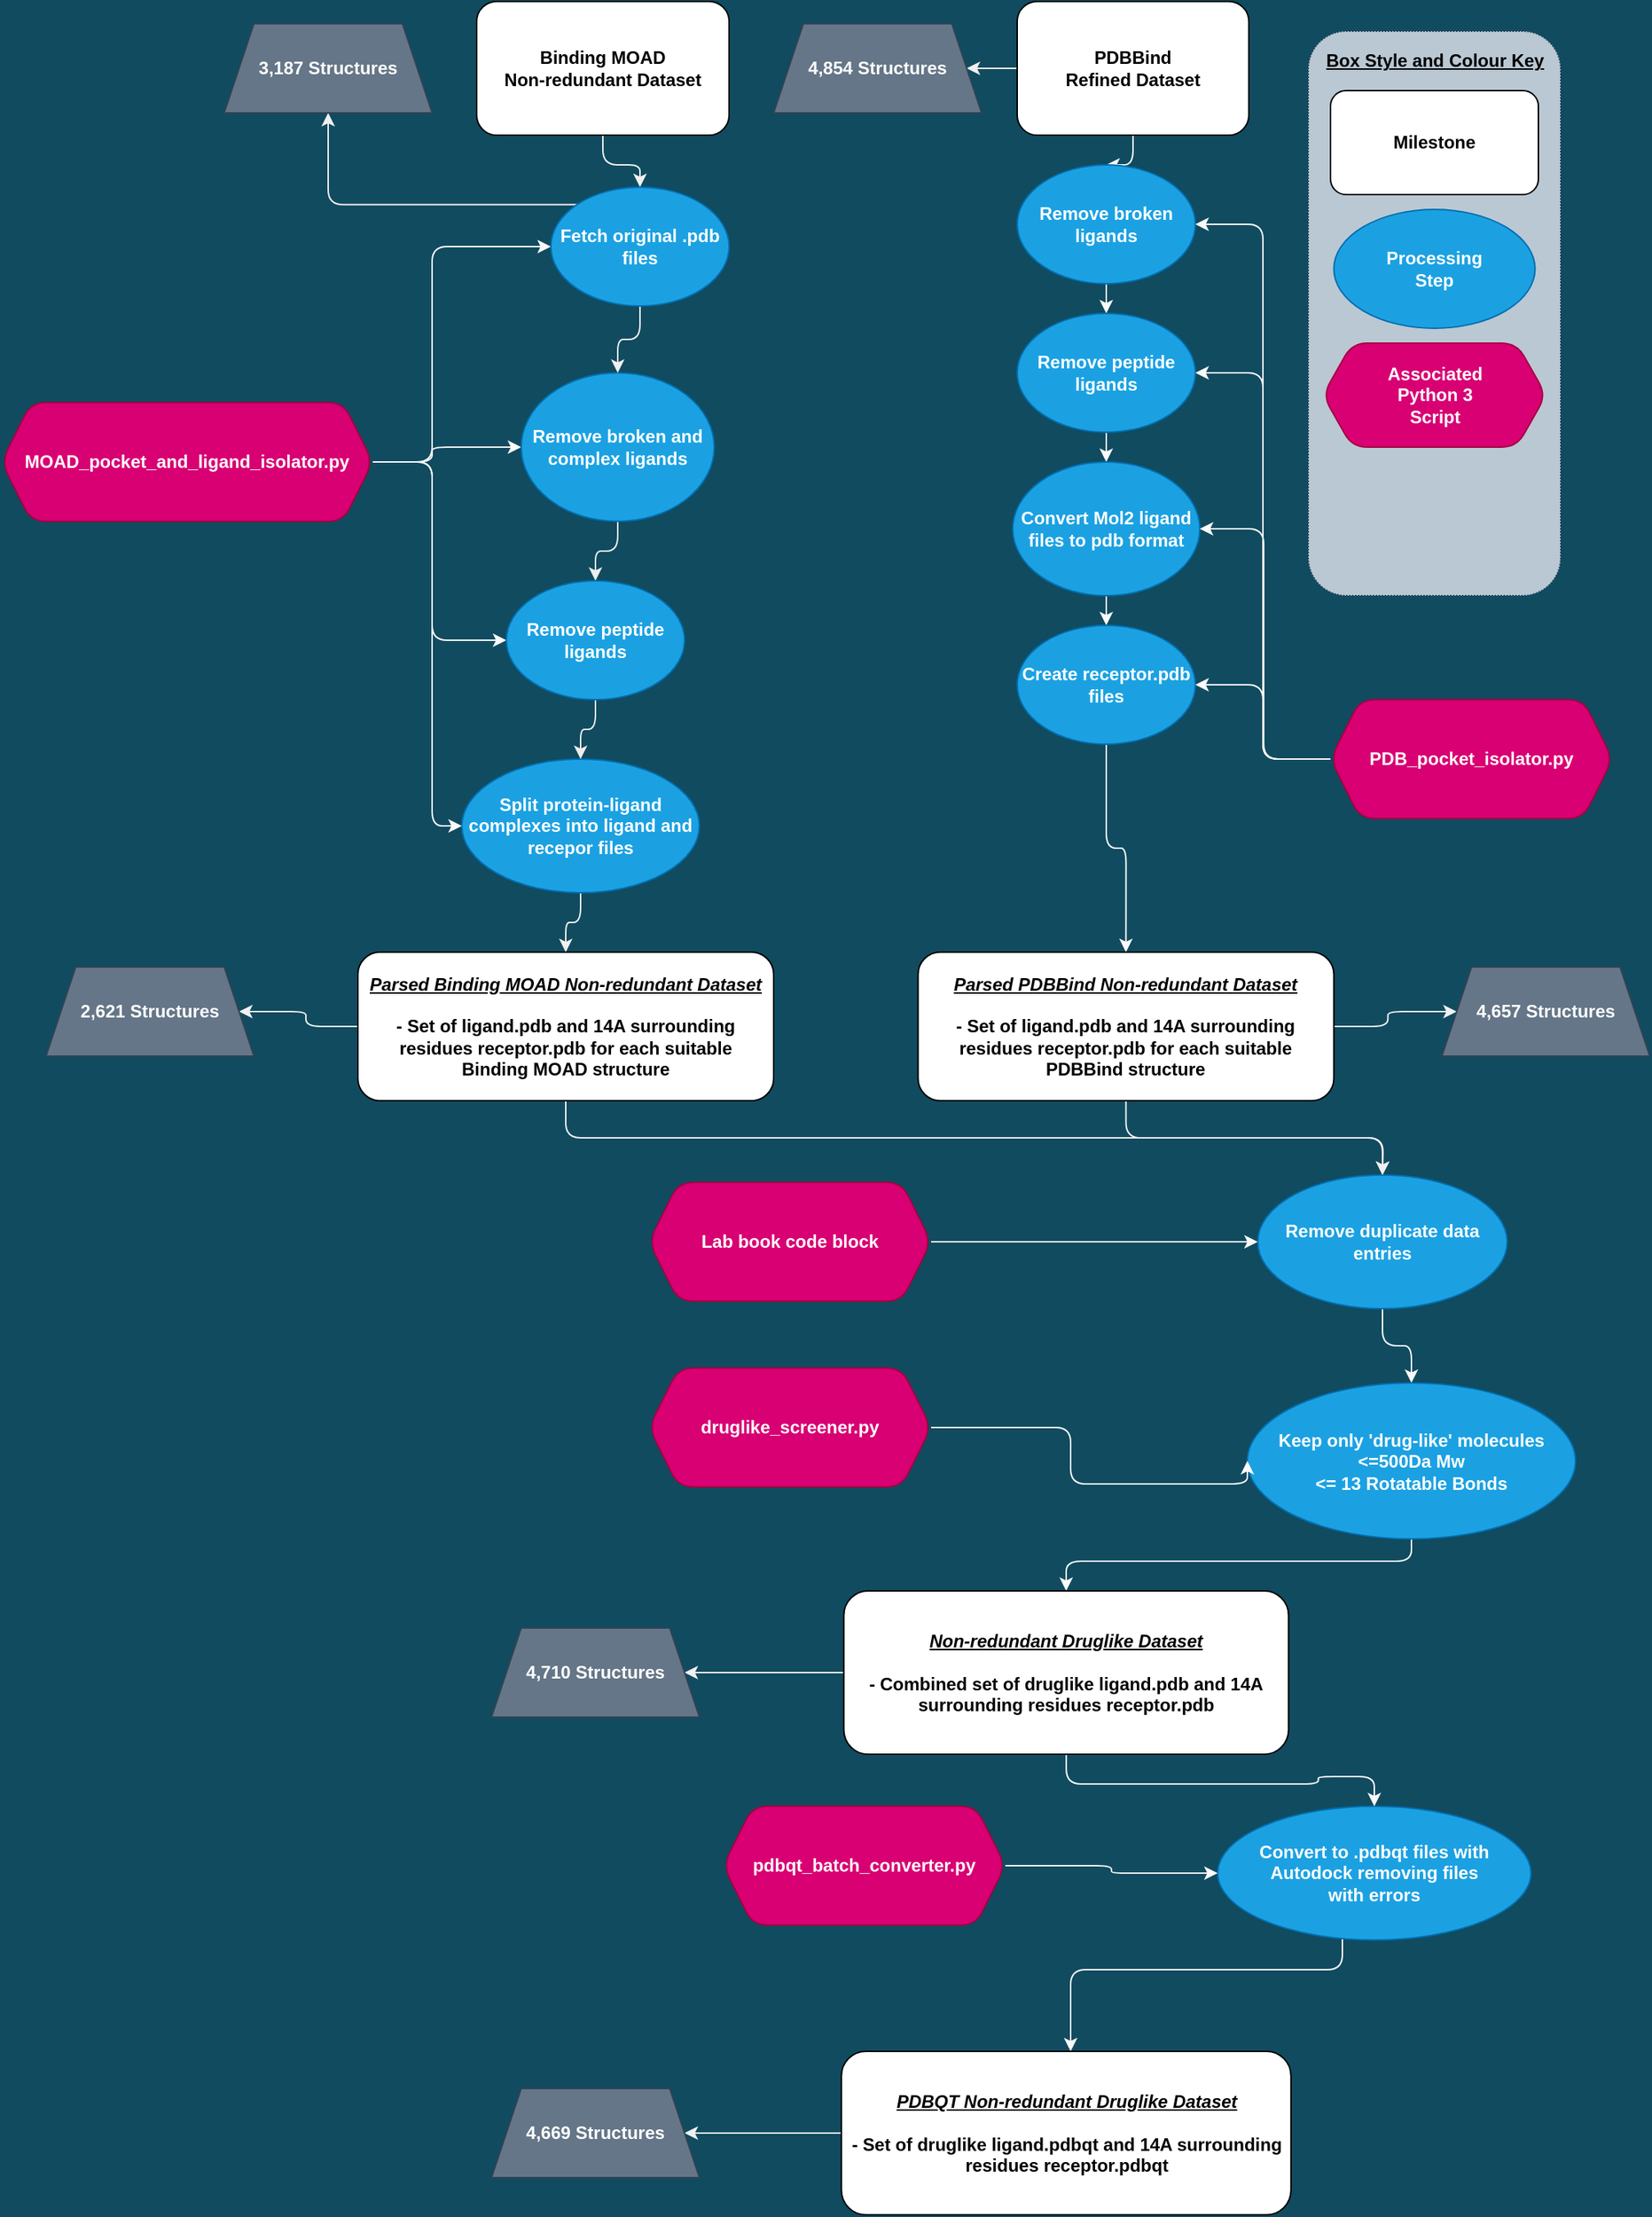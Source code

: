 <mxfile version="14.4.7" type="device"><diagram id="MezgeDCDJQZhVXjwhnEP" name="Page-1"><mxGraphModel dx="1755" dy="799" grid="1" gridSize="10" guides="1" tooltips="1" connect="1" arrows="1" fold="1" page="0" pageScale="1" pageWidth="827" pageHeight="1000" background="#114B5F" math="0" shadow="0"><root><mxCell id="0"/><mxCell id="1" parent="0"/><mxCell id="ap78udexULdiu0JYZYRn-50" value="" style="rounded=1;whiteSpace=wrap;html=1;strokeWidth=1;dashed=1;dashPattern=1 1;fillColor=#bac8d3;strokeColor=#23445d;" parent="1" vertex="1"><mxGeometry x="550" y="30" width="170" height="380" as="geometry"/></mxCell><mxCell id="lSpIPOoU5kkB3JWMY7nx-2" value="" style="edgeStyle=orthogonalEdgeStyle;rounded=1;orthogonalLoop=1;jettySize=auto;html=1;strokeColor=#F0F0F0;" parent="1" source="EFMOVaQ2oTUfK1_Tt2sc-1" target="lSpIPOoU5kkB3JWMY7nx-1" edge="1"><mxGeometry relative="1" as="geometry"/></mxCell><mxCell id="EFMOVaQ2oTUfK1_Tt2sc-1" value="&lt;div&gt;Binding MOAD &lt;br&gt;&lt;/div&gt;&lt;div&gt;Non-redundant Dataset&lt;/div&gt;" style="rounded=1;whiteSpace=wrap;html=1;sketch=0;fontStyle=1" parent="1" vertex="1"><mxGeometry x="-10" y="10" width="170" height="90" as="geometry"/></mxCell><mxCell id="LbE3GEjos6kFHarrjm6z-2" value="" style="edgeStyle=orthogonalEdgeStyle;rounded=1;orthogonalLoop=1;jettySize=auto;html=1;strokeColor=#FAFAFA;" parent="1" source="EFMOVaQ2oTUfK1_Tt2sc-2" target="LbE3GEjos6kFHarrjm6z-1" edge="1"><mxGeometry relative="1" as="geometry"/></mxCell><mxCell id="PlJlGjLLQgumHYNmqwMB-20" style="edgeStyle=orthogonalEdgeStyle;rounded=1;orthogonalLoop=1;jettySize=auto;html=1;exitX=0;exitY=0.5;exitDx=0;exitDy=0;entryX=1;entryY=0.5;entryDx=0;entryDy=0;strokeColor=#F0F0F0;" edge="1" parent="1" source="EFMOVaQ2oTUfK1_Tt2sc-2" target="PlJlGjLLQgumHYNmqwMB-5"><mxGeometry relative="1" as="geometry"/></mxCell><mxCell id="EFMOVaQ2oTUfK1_Tt2sc-2" value="&lt;div&gt;PDBBind &lt;br&gt;&lt;/div&gt;&lt;div&gt;Refined Dataset&lt;/div&gt;" style="rounded=1;whiteSpace=wrap;html=1;sketch=0;fontStyle=1" parent="1" vertex="1"><mxGeometry x="354" y="10" width="156" height="90" as="geometry"/></mxCell><mxCell id="PlJlGjLLQgumHYNmqwMB-7" style="edgeStyle=orthogonalEdgeStyle;rounded=1;orthogonalLoop=1;jettySize=auto;html=1;entryX=0.5;entryY=0;entryDx=0;entryDy=0;strokeColor=#F0F0F0;" edge="1" parent="1" source="EFMOVaQ2oTUfK1_Tt2sc-4" target="EFMOVaQ2oTUfK1_Tt2sc-6"><mxGeometry relative="1" as="geometry"/></mxCell><mxCell id="EFMOVaQ2oTUfK1_Tt2sc-4" value="Split protein-ligand complexes into ligand and recepor files" style="ellipse;whiteSpace=wrap;html=1;rounded=1;sketch=0;fillColor=#1ba1e2;strokeColor=#006EAF;fontColor=#ffffff;fontStyle=1" parent="1" vertex="1"><mxGeometry x="-20" y="520" width="160" height="90" as="geometry"/></mxCell><mxCell id="EFMOVaQ2oTUfK1_Tt2sc-17" value="" style="edgeStyle=orthogonalEdgeStyle;curved=0;rounded=1;sketch=0;orthogonalLoop=1;jettySize=auto;html=1;strokeColor=#F7F7F7;fillColor=#F45B69;fontColor=#E4FDE1;exitX=0.5;exitY=1;exitDx=0;exitDy=0;entryX=0.5;entryY=0;entryDx=0;entryDy=0;fontStyle=1" parent="1" source="EFMOVaQ2oTUfK1_Tt2sc-29" target="k04rTEtpxDzl-XmO_nQA-1" edge="1"><mxGeometry relative="1" as="geometry"><mxPoint x="383" y="885" as="sourcePoint"/><mxPoint x="383" y="895" as="targetPoint"/><Array as="points"/></mxGeometry></mxCell><mxCell id="PlJlGjLLQgumHYNmqwMB-8" style="edgeStyle=orthogonalEdgeStyle;rounded=1;orthogonalLoop=1;jettySize=auto;html=1;exitX=0.5;exitY=1;exitDx=0;exitDy=0;entryX=0.5;entryY=0;entryDx=0;entryDy=0;strokeColor=#F0F0F0;" edge="1" parent="1" source="EFMOVaQ2oTUfK1_Tt2sc-6" target="EFMOVaQ2oTUfK1_Tt2sc-29"><mxGeometry relative="1" as="geometry"/></mxCell><mxCell id="PlJlGjLLQgumHYNmqwMB-13" style="edgeStyle=orthogonalEdgeStyle;rounded=1;orthogonalLoop=1;jettySize=auto;html=1;exitX=0;exitY=0.5;exitDx=0;exitDy=0;entryX=1;entryY=0.5;entryDx=0;entryDy=0;strokeColor=#F0F0F0;" edge="1" parent="1" source="EFMOVaQ2oTUfK1_Tt2sc-6" target="PlJlGjLLQgumHYNmqwMB-12"><mxGeometry relative="1" as="geometry"/></mxCell><mxCell id="EFMOVaQ2oTUfK1_Tt2sc-6" value="&lt;div&gt;&lt;u&gt;&lt;i&gt;Parsed Binding MOAD Non-redundant Dataset&lt;/i&gt;&lt;/u&gt;&lt;br&gt;&lt;/div&gt;&lt;div&gt;&lt;br&gt;&lt;/div&gt;&lt;div&gt;- Set of ligand.pdb and 14A surrounding residues receptor.pdb for each suitable &lt;br&gt;&lt;/div&gt;&lt;div&gt;Binding MOAD structure&lt;br&gt;&lt;/div&gt;" style="rounded=1;whiteSpace=wrap;html=1;sketch=0;fontStyle=1" parent="1" vertex="1"><mxGeometry x="-90" y="650" width="280" height="100" as="geometry"/></mxCell><mxCell id="EFMOVaQ2oTUfK1_Tt2sc-20" value="" style="edgeStyle=orthogonalEdgeStyle;curved=0;rounded=1;sketch=0;orthogonalLoop=1;jettySize=auto;html=1;strokeColor=#F7F7F7;fillColor=#F45B69;fontColor=#E4FDE1;fontStyle=1" parent="1" source="EFMOVaQ2oTUfK1_Tt2sc-18" edge="1"><mxGeometry relative="1" as="geometry"><mxPoint x="390" y="1390" as="targetPoint"/><Array as="points"><mxPoint x="573" y="1335"/><mxPoint x="390" y="1335"/><mxPoint x="390" y="1380"/></Array></mxGeometry></mxCell><mxCell id="EFMOVaQ2oTUfK1_Tt2sc-18" value="&lt;div&gt;Convert to .pdbqt files with Autodock removing files &lt;br&gt;&lt;/div&gt;&lt;div&gt;with errors&lt;/div&gt;" style="ellipse;whiteSpace=wrap;html=1;rounded=0;sketch=0;strokeColor=#006EAF;fillColor=#1ba1e2;fontColor=#ffffff;fontStyle=1" parent="1" vertex="1"><mxGeometry x="489" y="1225" width="211" height="90" as="geometry"/></mxCell><mxCell id="EFMOVaQ2oTUfK1_Tt2sc-29" value="&lt;div&gt;Remove duplicate data &lt;br&gt;&lt;/div&gt;&lt;div&gt;entries&lt;/div&gt;" style="ellipse;whiteSpace=wrap;html=1;rounded=0;sketch=0;strokeColor=#006EAF;fillColor=#1ba1e2;fontColor=#ffffff;fontStyle=1" parent="1" vertex="1"><mxGeometry x="516" y="800" width="168" height="90" as="geometry"/></mxCell><mxCell id="ap78udexULdiu0JYZYRn-20" style="edgeStyle=orthogonalEdgeStyle;rounded=1;orthogonalLoop=1;jettySize=auto;html=1;entryX=0.5;entryY=0;entryDx=0;entryDy=0;strokeColor=#FAFAFA;" parent="1" source="k04rTEtpxDzl-XmO_nQA-1" target="ap78udexULdiu0JYZYRn-2" edge="1"><mxGeometry relative="1" as="geometry"><Array as="points"><mxPoint x="620" y="1060"/><mxPoint x="387" y="1060"/></Array></mxGeometry></mxCell><mxCell id="k04rTEtpxDzl-XmO_nQA-1" value="&lt;div&gt;Keep only 'drug-like' molecules&lt;/div&gt;&lt;div&gt;&amp;lt;=500Da Mw&lt;/div&gt;&lt;div&gt;&amp;lt;= 13 Rotatable Bonds&lt;br&gt;&lt;/div&gt;" style="ellipse;whiteSpace=wrap;html=1;rounded=0;sketch=0;strokeColor=#006EAF;fillColor=#1ba1e2;fontColor=#ffffff;fontStyle=1" parent="1" vertex="1"><mxGeometry x="509" y="940" width="221" height="105" as="geometry"/></mxCell><mxCell id="ap78udexULdiu0JYZYRn-19" style="edgeStyle=orthogonalEdgeStyle;rounded=1;orthogonalLoop=1;jettySize=auto;html=1;entryX=0.5;entryY=0;entryDx=0;entryDy=0;strokeColor=#FAFAFA;" parent="1" source="ap78udexULdiu0JYZYRn-2" target="EFMOVaQ2oTUfK1_Tt2sc-18" edge="1"><mxGeometry relative="1" as="geometry"/></mxCell><mxCell id="PlJlGjLLQgumHYNmqwMB-15" style="edgeStyle=orthogonalEdgeStyle;rounded=1;orthogonalLoop=1;jettySize=auto;html=1;entryX=1;entryY=0.5;entryDx=0;entryDy=0;strokeColor=#F0F0F0;" edge="1" parent="1" source="ap78udexULdiu0JYZYRn-2" target="PlJlGjLLQgumHYNmqwMB-14"><mxGeometry relative="1" as="geometry"/></mxCell><mxCell id="ap78udexULdiu0JYZYRn-2" value="&lt;div&gt;&lt;u&gt;&lt;i&gt;Non-redundant Druglike Dataset&lt;/i&gt;&lt;/u&gt;&lt;/div&gt;&lt;div&gt;&lt;br&gt;&lt;/div&gt;&lt;div&gt;- Combined set of druglike ligand.pdb and 14A surrounding residues receptor.pdb &lt;br&gt;&lt;/div&gt;" style="rounded=1;whiteSpace=wrap;html=1;sketch=0;fontStyle=1" parent="1" vertex="1"><mxGeometry x="237.25" y="1080" width="299.5" height="110" as="geometry"/></mxCell><mxCell id="LbE3GEjos6kFHarrjm6z-16" style="edgeStyle=orthogonalEdgeStyle;rounded=1;orthogonalLoop=1;jettySize=auto;html=1;entryX=0;entryY=0.5;entryDx=0;entryDy=0;strokeColor=#FAFAFA;" parent="1" source="ap78udexULdiu0JYZYRn-24" target="lSpIPOoU5kkB3JWMY7nx-1" edge="1"><mxGeometry relative="1" as="geometry"><Array as="points"><mxPoint x="-40" y="320"/><mxPoint x="-40" y="175"/></Array></mxGeometry></mxCell><mxCell id="LbE3GEjos6kFHarrjm6z-17" style="edgeStyle=orthogonalEdgeStyle;rounded=1;orthogonalLoop=1;jettySize=auto;html=1;strokeColor=#FAFAFA;" parent="1" source="ap78udexULdiu0JYZYRn-24" target="s8GyDOgWR_Reh2gdY-Z_-3" edge="1"><mxGeometry relative="1" as="geometry"><Array as="points"><mxPoint x="-40" y="320"/><mxPoint x="-40" y="310"/></Array></mxGeometry></mxCell><mxCell id="LbE3GEjos6kFHarrjm6z-18" style="edgeStyle=orthogonalEdgeStyle;rounded=1;orthogonalLoop=1;jettySize=auto;html=1;entryX=0;entryY=0.5;entryDx=0;entryDy=0;strokeColor=#FAFAFA;" parent="1" source="ap78udexULdiu0JYZYRn-24" target="s8GyDOgWR_Reh2gdY-Z_-6" edge="1"><mxGeometry relative="1" as="geometry"><Array as="points"><mxPoint x="-40" y="320"/><mxPoint x="-40" y="440"/></Array></mxGeometry></mxCell><mxCell id="LbE3GEjos6kFHarrjm6z-19" style="edgeStyle=orthogonalEdgeStyle;rounded=1;orthogonalLoop=1;jettySize=auto;html=1;entryX=0;entryY=0.5;entryDx=0;entryDy=0;strokeColor=#FAFAFA;" parent="1" source="ap78udexULdiu0JYZYRn-24" target="EFMOVaQ2oTUfK1_Tt2sc-4" edge="1"><mxGeometry relative="1" as="geometry"><Array as="points"><mxPoint x="-40" y="320"/><mxPoint x="-40" y="565"/></Array></mxGeometry></mxCell><mxCell id="ap78udexULdiu0JYZYRn-24" value="MOAD_pocket_and_ligand_isolator.py" style="shape=hexagon;perimeter=hexagonPerimeter2;whiteSpace=wrap;html=1;fixedSize=1;rounded=1;fontStyle=1;strokeColor=#A50040;fillColor=#d80073;sketch=0;fontColor=#ffffff;" parent="1" vertex="1"><mxGeometry x="-330" y="280" width="250" height="80" as="geometry"/></mxCell><mxCell id="ap78udexULdiu0JYZYRn-28" style="edgeStyle=orthogonalEdgeStyle;rounded=1;orthogonalLoop=1;jettySize=auto;html=1;strokeColor=#FAFAFA;" parent="1" source="ap78udexULdiu0JYZYRn-27" target="EFMOVaQ2oTUfK1_Tt2sc-29" edge="1"><mxGeometry relative="1" as="geometry"/></mxCell><mxCell id="ap78udexULdiu0JYZYRn-27" value="Lab book code block" style="shape=hexagon;perimeter=hexagonPerimeter2;whiteSpace=wrap;html=1;fixedSize=1;rounded=1;fontStyle=1;strokeColor=#A50040;fillColor=#d80073;sketch=0;fontColor=#ffffff;" parent="1" vertex="1"><mxGeometry x="106" y="805" width="190" height="80" as="geometry"/></mxCell><mxCell id="LbE3GEjos6kFHarrjm6z-15" style="edgeStyle=orthogonalEdgeStyle;rounded=1;orthogonalLoop=1;jettySize=auto;html=1;entryX=0;entryY=0.5;entryDx=0;entryDy=0;strokeColor=#FAFAFA;" parent="1" source="ap78udexULdiu0JYZYRn-29" target="k04rTEtpxDzl-XmO_nQA-1" edge="1"><mxGeometry relative="1" as="geometry"><Array as="points"><mxPoint x="390" y="970"/><mxPoint x="390" y="1008"/></Array></mxGeometry></mxCell><mxCell id="ap78udexULdiu0JYZYRn-29" value="druglike_screener.py" style="shape=hexagon;perimeter=hexagonPerimeter2;whiteSpace=wrap;html=1;fixedSize=1;rounded=1;fontStyle=1;strokeColor=#A50040;fillColor=#d80073;sketch=0;fontColor=#ffffff;" parent="1" vertex="1"><mxGeometry x="106" y="930" width="190" height="80" as="geometry"/></mxCell><mxCell id="ap78udexULdiu0JYZYRn-32" style="edgeStyle=orthogonalEdgeStyle;rounded=1;orthogonalLoop=1;jettySize=auto;html=1;entryX=0;entryY=0.5;entryDx=0;entryDy=0;strokeColor=#FAFAFA;" parent="1" source="ap78udexULdiu0JYZYRn-31" target="EFMOVaQ2oTUfK1_Tt2sc-18" edge="1"><mxGeometry relative="1" as="geometry"/></mxCell><mxCell id="ap78udexULdiu0JYZYRn-31" value="pdbqt_batch_converter.py" style="shape=hexagon;perimeter=hexagonPerimeter2;whiteSpace=wrap;html=1;fixedSize=1;rounded=1;fontStyle=1;strokeColor=#A50040;fillColor=#d80073;sketch=0;fontColor=#ffffff;" parent="1" vertex="1"><mxGeometry x="156" y="1225" width="190" height="80" as="geometry"/></mxCell><mxCell id="ap78udexULdiu0JYZYRn-44" value="&lt;b&gt;Milestone&lt;/b&gt;" style="rounded=1;whiteSpace=wrap;html=1;perimeterSpacing=5;strokeWidth=1;" parent="1" vertex="1"><mxGeometry x="565" y="70" width="140" height="70" as="geometry"/></mxCell><mxCell id="ap78udexULdiu0JYZYRn-47" value="&lt;div&gt;Processing&lt;/div&gt;&lt;div&gt;Step&lt;br&gt;&lt;/div&gt;" style="ellipse;whiteSpace=wrap;html=1;rounded=0;sketch=0;strokeColor=#006EAF;fillColor=#1ba1e2;fontColor=#ffffff;fontStyle=1" parent="1" vertex="1"><mxGeometry x="567.25" y="150" width="135.5" height="80" as="geometry"/></mxCell><mxCell id="ap78udexULdiu0JYZYRn-48" value="&lt;div&gt;Associated&lt;/div&gt;&lt;div&gt;Python 3 &lt;br&gt;&lt;/div&gt;&lt;div&gt;Script&lt;br&gt;&lt;/div&gt;" style="shape=hexagon;perimeter=hexagonPerimeter2;whiteSpace=wrap;html=1;fixedSize=1;rounded=1;fontStyle=1;strokeColor=#A50040;fillColor=#d80073;sketch=0;fontColor=#ffffff;" parent="1" vertex="1"><mxGeometry x="559.75" y="240" width="150.5" height="70" as="geometry"/></mxCell><mxCell id="ap78udexULdiu0JYZYRn-51" value="Box Style and Colour Key" style="text;html=1;strokeColor=none;fillColor=none;align=center;verticalAlign=middle;whiteSpace=wrap;rounded=0;dashed=1;dashPattern=1 1;fontStyle=5" parent="1" vertex="1"><mxGeometry x="557.63" y="40" width="154.75" height="20" as="geometry"/></mxCell><mxCell id="s8GyDOgWR_Reh2gdY-Z_-7" value="" style="edgeStyle=orthogonalEdgeStyle;rounded=1;orthogonalLoop=1;jettySize=auto;html=1;strokeColor=#EDEDED;" parent="1" source="s8GyDOgWR_Reh2gdY-Z_-3" target="s8GyDOgWR_Reh2gdY-Z_-6" edge="1"><mxGeometry relative="1" as="geometry"/></mxCell><mxCell id="s8GyDOgWR_Reh2gdY-Z_-3" value="Remove broken and complex ligands" style="ellipse;whiteSpace=wrap;html=1;rounded=1;fontStyle=1;sketch=0;fillColor=#1ba1e2;strokeColor=#006EAF;fontColor=#ffffff;" parent="1" vertex="1"><mxGeometry x="20" y="260" width="130" height="100" as="geometry"/></mxCell><mxCell id="s8GyDOgWR_Reh2gdY-Z_-8" value="" style="edgeStyle=orthogonalEdgeStyle;rounded=1;orthogonalLoop=1;jettySize=auto;html=1;strokeColor=#EDEDED;" parent="1" source="s8GyDOgWR_Reh2gdY-Z_-6" target="EFMOVaQ2oTUfK1_Tt2sc-4" edge="1"><mxGeometry relative="1" as="geometry"/></mxCell><mxCell id="s8GyDOgWR_Reh2gdY-Z_-6" value="Remove peptide ligands" style="ellipse;whiteSpace=wrap;html=1;rounded=1;fontStyle=1;sketch=0;fillColor=#1ba1e2;strokeColor=#006EAF;fontColor=#ffffff;" parent="1" vertex="1"><mxGeometry x="10" y="400" width="120" height="80" as="geometry"/></mxCell><mxCell id="lSpIPOoU5kkB3JWMY7nx-3" style="edgeStyle=orthogonalEdgeStyle;rounded=1;orthogonalLoop=1;jettySize=auto;html=1;entryX=0.5;entryY=0;entryDx=0;entryDy=0;strokeColor=#F0F0F0;" parent="1" source="lSpIPOoU5kkB3JWMY7nx-1" target="s8GyDOgWR_Reh2gdY-Z_-3" edge="1"><mxGeometry relative="1" as="geometry"/></mxCell><mxCell id="PlJlGjLLQgumHYNmqwMB-21" style="edgeStyle=orthogonalEdgeStyle;rounded=1;orthogonalLoop=1;jettySize=auto;html=1;exitX=0;exitY=0;exitDx=0;exitDy=0;entryX=0.5;entryY=1;entryDx=0;entryDy=0;strokeColor=#F0F0F0;" edge="1" parent="1" source="lSpIPOoU5kkB3JWMY7nx-1" target="PlJlGjLLQgumHYNmqwMB-18"><mxGeometry relative="1" as="geometry"/></mxCell><mxCell id="lSpIPOoU5kkB3JWMY7nx-1" value="Fetch original .pdb files" style="ellipse;whiteSpace=wrap;html=1;rounded=1;fontStyle=1;sketch=0;fillColor=#1ba1e2;strokeColor=#006EAF;fontColor=#ffffff;" parent="1" vertex="1"><mxGeometry x="40" y="135" width="120" height="80" as="geometry"/></mxCell><mxCell id="LbE3GEjos6kFHarrjm6z-4" value="" style="edgeStyle=orthogonalEdgeStyle;rounded=1;orthogonalLoop=1;jettySize=auto;html=1;strokeColor=#FAFAFA;" parent="1" source="LbE3GEjos6kFHarrjm6z-1" target="LbE3GEjos6kFHarrjm6z-3" edge="1"><mxGeometry relative="1" as="geometry"/></mxCell><mxCell id="LbE3GEjos6kFHarrjm6z-1" value="Remove broken ligands" style="ellipse;whiteSpace=wrap;html=1;rounded=1;fontStyle=1;sketch=0;fillColor=#1ba1e2;strokeColor=#006EAF;fontColor=#ffffff;" parent="1" vertex="1"><mxGeometry x="354" y="120" width="120" height="80" as="geometry"/></mxCell><mxCell id="LbE3GEjos6kFHarrjm6z-6" value="" style="edgeStyle=orthogonalEdgeStyle;rounded=1;orthogonalLoop=1;jettySize=auto;html=1;strokeColor=#FAFAFA;" parent="1" source="LbE3GEjos6kFHarrjm6z-3" target="LbE3GEjos6kFHarrjm6z-5" edge="1"><mxGeometry relative="1" as="geometry"/></mxCell><mxCell id="LbE3GEjos6kFHarrjm6z-3" value="Remove peptide ligands" style="ellipse;whiteSpace=wrap;html=1;rounded=1;fontStyle=1;sketch=0;fillColor=#1ba1e2;strokeColor=#006EAF;fontColor=#ffffff;" parent="1" vertex="1"><mxGeometry x="354" y="220" width="120" height="80" as="geometry"/></mxCell><mxCell id="LbE3GEjos6kFHarrjm6z-13" style="edgeStyle=orthogonalEdgeStyle;rounded=1;orthogonalLoop=1;jettySize=auto;html=1;entryX=0.5;entryY=0;entryDx=0;entryDy=0;strokeColor=#FAFAFA;" parent="1" source="LbE3GEjos6kFHarrjm6z-5" target="LbE3GEjos6kFHarrjm6z-12" edge="1"><mxGeometry relative="1" as="geometry"/></mxCell><mxCell id="LbE3GEjos6kFHarrjm6z-5" value="Convert Mol2 ligand files to pdb format" style="ellipse;whiteSpace=wrap;html=1;rounded=1;fontStyle=1;sketch=0;fillColor=#1ba1e2;strokeColor=#006EAF;fontColor=#ffffff;" parent="1" vertex="1"><mxGeometry x="351" y="320" width="126" height="90" as="geometry"/></mxCell><mxCell id="LbE3GEjos6kFHarrjm6z-14" style="edgeStyle=orthogonalEdgeStyle;rounded=1;orthogonalLoop=1;jettySize=auto;html=1;entryX=0.5;entryY=0;entryDx=0;entryDy=0;strokeColor=#FAFAFA;exitX=0.5;exitY=1;exitDx=0;exitDy=0;" parent="1" source="LbE3GEjos6kFHarrjm6z-12" target="PlJlGjLLQgumHYNmqwMB-6" edge="1"><mxGeometry relative="1" as="geometry"><Array as="points"><mxPoint x="414" y="580"/><mxPoint x="427" y="580"/></Array></mxGeometry></mxCell><mxCell id="LbE3GEjos6kFHarrjm6z-12" value="Create receptor.pdb files" style="ellipse;whiteSpace=wrap;html=1;fillColor=#1ba1e2;strokeColor=#006EAF;fontColor=#ffffff;fontStyle=1" parent="1" vertex="1"><mxGeometry x="354" y="430" width="120" height="80" as="geometry"/></mxCell><mxCell id="LbE3GEjos6kFHarrjm6z-21" style="edgeStyle=orthogonalEdgeStyle;rounded=1;orthogonalLoop=1;jettySize=auto;html=1;entryX=1;entryY=0.5;entryDx=0;entryDy=0;strokeColor=#FAFAFA;" parent="1" source="LbE3GEjos6kFHarrjm6z-20" target="LbE3GEjos6kFHarrjm6z-1" edge="1"><mxGeometry relative="1" as="geometry"/></mxCell><mxCell id="LbE3GEjos6kFHarrjm6z-22" style="edgeStyle=orthogonalEdgeStyle;rounded=1;orthogonalLoop=1;jettySize=auto;html=1;entryX=1;entryY=0.5;entryDx=0;entryDy=0;strokeColor=#FAFAFA;" parent="1" source="LbE3GEjos6kFHarrjm6z-20" target="LbE3GEjos6kFHarrjm6z-3" edge="1"><mxGeometry relative="1" as="geometry"/></mxCell><mxCell id="LbE3GEjos6kFHarrjm6z-23" style="edgeStyle=orthogonalEdgeStyle;rounded=1;orthogonalLoop=1;jettySize=auto;html=1;strokeColor=#FAFAFA;" parent="1" source="LbE3GEjos6kFHarrjm6z-20" target="LbE3GEjos6kFHarrjm6z-5" edge="1"><mxGeometry relative="1" as="geometry"><Array as="points"><mxPoint x="520" y="520"/><mxPoint x="520" y="365"/></Array></mxGeometry></mxCell><mxCell id="LbE3GEjos6kFHarrjm6z-24" style="edgeStyle=orthogonalEdgeStyle;rounded=1;orthogonalLoop=1;jettySize=auto;html=1;entryX=1;entryY=0.5;entryDx=0;entryDy=0;strokeColor=#FAFAFA;" parent="1" source="LbE3GEjos6kFHarrjm6z-20" target="LbE3GEjos6kFHarrjm6z-12" edge="1"><mxGeometry relative="1" as="geometry"/></mxCell><mxCell id="LbE3GEjos6kFHarrjm6z-20" value="&lt;div&gt;PDB_pocket_isolator.py&lt;/div&gt;" style="shape=hexagon;perimeter=hexagonPerimeter2;whiteSpace=wrap;html=1;fixedSize=1;rounded=1;fontStyle=1;strokeColor=#A50040;fillColor=#d80073;sketch=0;fontColor=#ffffff;" parent="1" vertex="1"><mxGeometry x="565" y="480" width="190" height="80" as="geometry"/></mxCell><mxCell id="PlJlGjLLQgumHYNmqwMB-17" style="edgeStyle=orthogonalEdgeStyle;rounded=1;orthogonalLoop=1;jettySize=auto;html=1;entryX=1;entryY=0.5;entryDx=0;entryDy=0;strokeColor=#F0F0F0;" edge="1" parent="1" source="PlJlGjLLQgumHYNmqwMB-1" target="PlJlGjLLQgumHYNmqwMB-16"><mxGeometry relative="1" as="geometry"/></mxCell><mxCell id="PlJlGjLLQgumHYNmqwMB-1" value="&lt;div&gt;&lt;u&gt;&lt;i&gt;PDBQT Non-redundant Druglike Dataset&lt;/i&gt;&lt;/u&gt;&lt;/div&gt;&lt;div&gt;&lt;br&gt;&lt;/div&gt;&lt;div&gt;- Set of druglike ligand.pdbqt and 14A surrounding residues receptor.pdbqt &lt;br&gt;&lt;/div&gt;" style="rounded=1;whiteSpace=wrap;html=1;sketch=0;fontStyle=1" vertex="1" parent="1"><mxGeometry x="235.63" y="1390" width="302.75" height="110" as="geometry"/></mxCell><mxCell id="PlJlGjLLQgumHYNmqwMB-5" value="&lt;b&gt;4,854 Structures&lt;br&gt;&lt;/b&gt;" style="shape=trapezoid;perimeter=trapezoidPerimeter;whiteSpace=wrap;html=1;fixedSize=1;fillColor=#647687;strokeColor=#314354;fontColor=#ffffff;" vertex="1" parent="1"><mxGeometry x="190" y="25" width="140" height="60" as="geometry"/></mxCell><mxCell id="PlJlGjLLQgumHYNmqwMB-9" style="edgeStyle=orthogonalEdgeStyle;rounded=1;orthogonalLoop=1;jettySize=auto;html=1;exitX=0.5;exitY=1;exitDx=0;exitDy=0;strokeColor=#F0F0F0;" edge="1" parent="1" source="PlJlGjLLQgumHYNmqwMB-6"><mxGeometry relative="1" as="geometry"><mxPoint x="600" y="800" as="targetPoint"/></mxGeometry></mxCell><mxCell id="PlJlGjLLQgumHYNmqwMB-11" style="edgeStyle=orthogonalEdgeStyle;rounded=1;orthogonalLoop=1;jettySize=auto;html=1;strokeColor=#F0F0F0;" edge="1" parent="1" source="PlJlGjLLQgumHYNmqwMB-6" target="PlJlGjLLQgumHYNmqwMB-10"><mxGeometry relative="1" as="geometry"/></mxCell><mxCell id="PlJlGjLLQgumHYNmqwMB-6" value="&lt;div&gt;&lt;u&gt;&lt;i&gt;Parsed PDBBind Non-redundant Dataset&lt;/i&gt;&lt;/u&gt;&lt;br&gt;&lt;/div&gt;&lt;div&gt;&lt;br&gt;&lt;/div&gt;&lt;div&gt;- Set of ligand.pdb and 14A surrounding residues receptor.pdb for each suitable PDBBind structure&lt;br&gt;&lt;/div&gt;" style="rounded=1;whiteSpace=wrap;html=1;sketch=0;fontStyle=1" vertex="1" parent="1"><mxGeometry x="287.25" y="650" width="280" height="100" as="geometry"/></mxCell><mxCell id="PlJlGjLLQgumHYNmqwMB-10" value="&lt;b&gt;4,657 Structures&lt;/b&gt;" style="shape=trapezoid;perimeter=trapezoidPerimeter;whiteSpace=wrap;html=1;fixedSize=1;fillColor=#647687;strokeColor=#314354;fontColor=#ffffff;" vertex="1" parent="1"><mxGeometry x="640" y="660" width="140" height="60" as="geometry"/></mxCell><mxCell id="PlJlGjLLQgumHYNmqwMB-12" value="&lt;b&gt;2,621 Structures&lt;/b&gt;" style="shape=trapezoid;perimeter=trapezoidPerimeter;whiteSpace=wrap;html=1;fixedSize=1;fillColor=#647687;strokeColor=#314354;fontColor=#ffffff;" vertex="1" parent="1"><mxGeometry x="-300" y="660" width="140" height="60" as="geometry"/></mxCell><mxCell id="PlJlGjLLQgumHYNmqwMB-14" value="&lt;b&gt;4,710 Structures&lt;br&gt;&lt;/b&gt;" style="shape=trapezoid;perimeter=trapezoidPerimeter;whiteSpace=wrap;html=1;fixedSize=1;fillColor=#647687;strokeColor=#314354;fontColor=#ffffff;" vertex="1" parent="1"><mxGeometry y="1105" width="140" height="60" as="geometry"/></mxCell><mxCell id="PlJlGjLLQgumHYNmqwMB-16" value="&lt;b&gt;4,669 Structures&lt;br&gt;&lt;/b&gt;" style="shape=trapezoid;perimeter=trapezoidPerimeter;whiteSpace=wrap;html=1;fixedSize=1;fillColor=#647687;strokeColor=#314354;fontColor=#ffffff;" vertex="1" parent="1"><mxGeometry y="1415" width="140" height="60" as="geometry"/></mxCell><mxCell id="PlJlGjLLQgumHYNmqwMB-18" value="&lt;b&gt;3,187 Structures&lt;br&gt;&lt;/b&gt;" style="shape=trapezoid;perimeter=trapezoidPerimeter;whiteSpace=wrap;html=1;fixedSize=1;fillColor=#647687;strokeColor=#314354;fontColor=#ffffff;" vertex="1" parent="1"><mxGeometry x="-180" y="25" width="140" height="60" as="geometry"/></mxCell></root></mxGraphModel></diagram></mxfile>